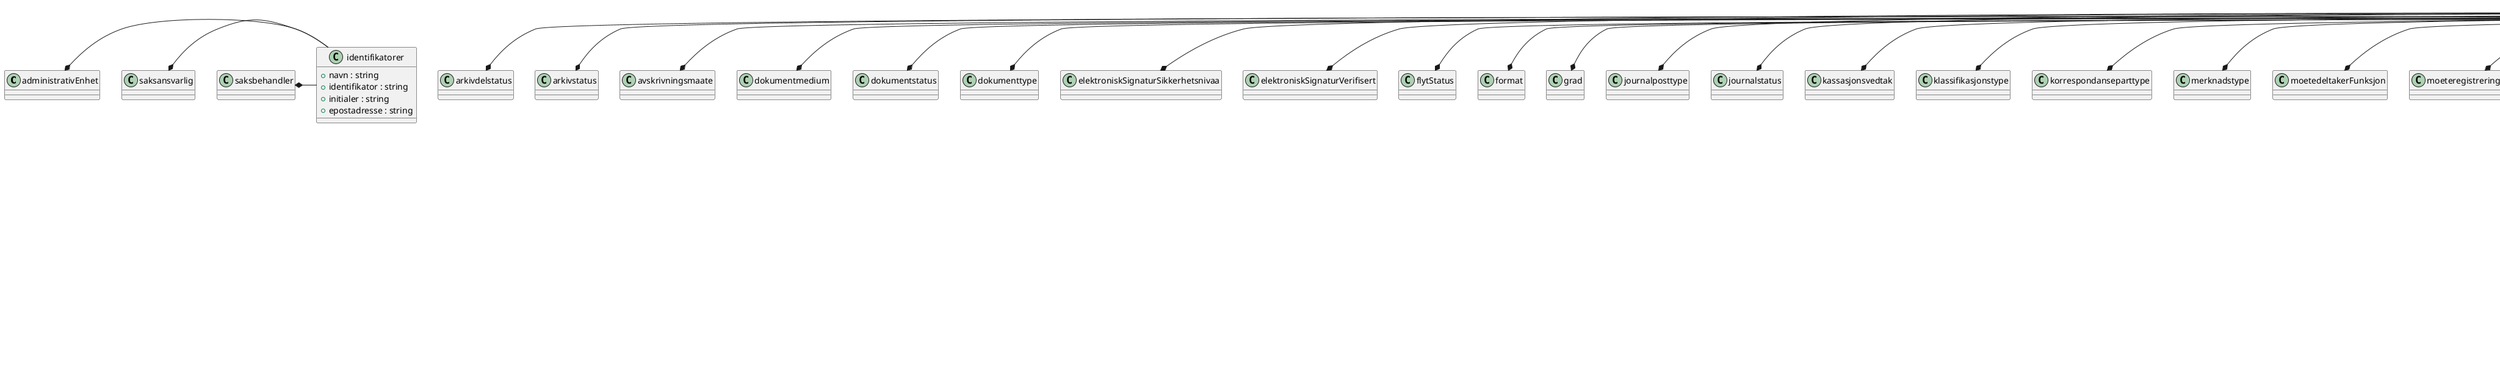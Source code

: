 @startuml

class administrativEnhet {
}
administrativEnhet *- identifikatorer
class arkivdelstatus {
}
arkivdelstatus *- kode
class arkivstatus {
}
arkivstatus *- kode
class avskrivningsmaate {
}
avskrivningsmaate *- kode
class dokumentmedium {
}
dokumentmedium *- kode
class dokumentstatus {
}
dokumentstatus *- kode
class dokumenttype {
}
dokumenttype *- kode
class eksternNoekkel {
    +fagsystem : string
    +noekkel : string
}
class elektroniskSignaturSikkerhetsnivaa {
}
elektroniskSignaturSikkerhetsnivaa *- kode
class elektroniskSignaturVerifisert {
}
elektroniskSignaturVerifisert *- kode
class flytStatus {
}
flytStatus *- kode
class format {
}
format *- kode
class grad {
}
grad *- kode
class identifikatorer {
    +navn : string
    +identifikator : string
    +initialer : string
    +epostadresse : string
}
class journalnummer {
    +journalaar : int
    +journalsekvensnummer : int
}
class journalposttype {
}
journalposttype *- kode
class journalstatus {
}
journalstatus *- kode
class kassasjonsvedtak {
}
kassasjonsvedtak *- kode
class klassifikasjonstype {
}
klassifikasjonstype *- kode
class kode {
    +kode : string
    +beskrivelse : string
}
class korrespondanseparttype {
}
korrespondanseparttype *- kode
class merknadstype {
}
merknadstype *- kode
class moetedeltakerFunksjon {
}
moetedeltakerFunksjon *- kode
class moeteregistreringsstatus {
}
moeteregistreringsstatus *- kode
class moeteregistreringstype {
}
moeteregistreringstype *- kode
class moetesakstype {
}
moetesakstype *- kode
class partRolle {
}
partRolle *- kode
class presedensStatus {
}
presedensStatus *- kode
class referanseTilDokumentbeskrivelse {
    +systemID : systemID
}
class referanseTilJournalpost {
    +systemID : systemID
    +registreringsID : string
    +journalnummer : journalnummer
    +saksJournalpostnummer : saksJournalpostnummer
    +referanseEksternNoekkel : eksternNoekkel
}
class referanseTilKlassifikasjon {
    +klassifikasjonssystemID : string
    +klasseID : string
}
class referanseTilMappe {
    +systemID : systemID
    +mappeID : string
    +saksnummer : saksnummer
    +referanseEksternNoekkel : eksternNoekkel
}
class referanseTilRegistrering {
    +systemID : systemID
    +registreringsID : string
    +journalnummer : journalnummer
    +saksJournalpostnummer : saksJournalpostnummer
    +referanseEksternNoekkel : eksternNoekkel
}
class saksJournalpostnummer {
    +journalpostnummer : int
}
saksJournalpostnummer *- saksnummer
class saksansvarlig {
}
saksansvarlig *- identifikatorer
class saksbehandler {
}
saksbehandler *- identifikatorer
class saksnummer {
    +saksaar : int
    +sakssekvensnummer : int
}
class saksstatus {
}
saksstatus *- kode
class skjermingDokument {
}
skjermingDokument *- kode
class skjermingMetadata {
}
skjermingMetadata *- kode
class skjermingOpphoererAksjon {
}
skjermingOpphoererAksjon *- kode
class slettingstype {
}
slettingstype *- kode
class systemID {
    +value : string
    +label : string
}
class tilgangsrestriksjon {
}
tilgangsrestriksjon *- kode
class tilknyttetRegistreringSom {
}
tilknyttetRegistreringSom *- kode
class variantformat {
}
variantformat *- kode

@enduml
